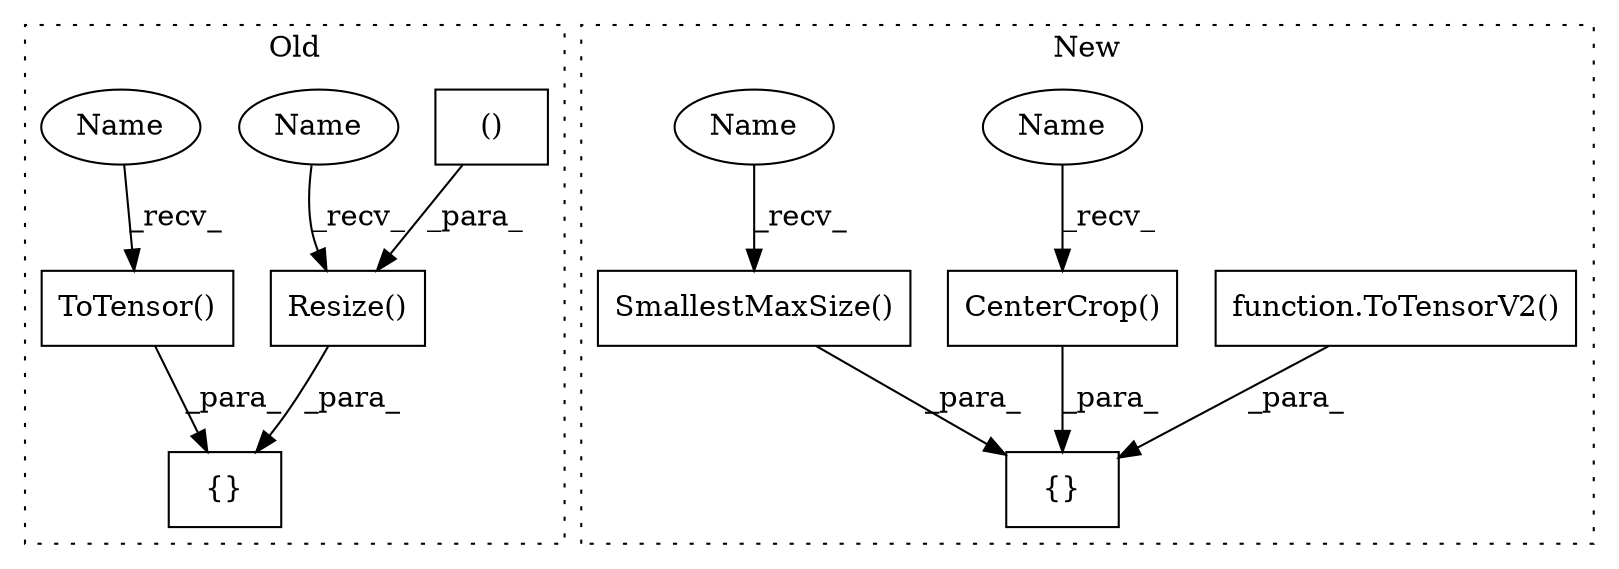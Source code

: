 digraph G {
subgraph cluster0 {
1 [label="Resize()" a="75" s="1996,2015" l="9,1" shape="box"];
3 [label="ToTensor()" a="75" s="2030" l="12" shape="box"];
4 [label="()" a="54" s="1925" l="12" shape="box"];
7 [label="{}" a="59" s="1982,2042" l="14,0" shape="box"];
9 [label="Name" a="87" s="1996" l="1" shape="ellipse"];
10 [label="Name" a="87" s="2030" l="1" shape="ellipse"];
label = "Old";
style="dotted";
}
subgraph cluster1 {
2 [label="function.ToTensorV2()" a="75" s="2235" l="12" shape="box"];
5 [label="{}" a="59" s="2095,2247" l="14,0" shape="box"];
6 [label="CenterCrop()" a="75" s="2166" l="55" shape="box"];
8 [label="SmallestMaxSize()" a="75" s="2109" l="43" shape="box"];
11 [label="Name" a="87" s="2166" l="1" shape="ellipse"];
12 [label="Name" a="87" s="2109" l="1" shape="ellipse"];
label = "New";
style="dotted";
}
1 -> 7 [label="_para_"];
2 -> 5 [label="_para_"];
3 -> 7 [label="_para_"];
4 -> 1 [label="_para_"];
6 -> 5 [label="_para_"];
8 -> 5 [label="_para_"];
9 -> 1 [label="_recv_"];
10 -> 3 [label="_recv_"];
11 -> 6 [label="_recv_"];
12 -> 8 [label="_recv_"];
}